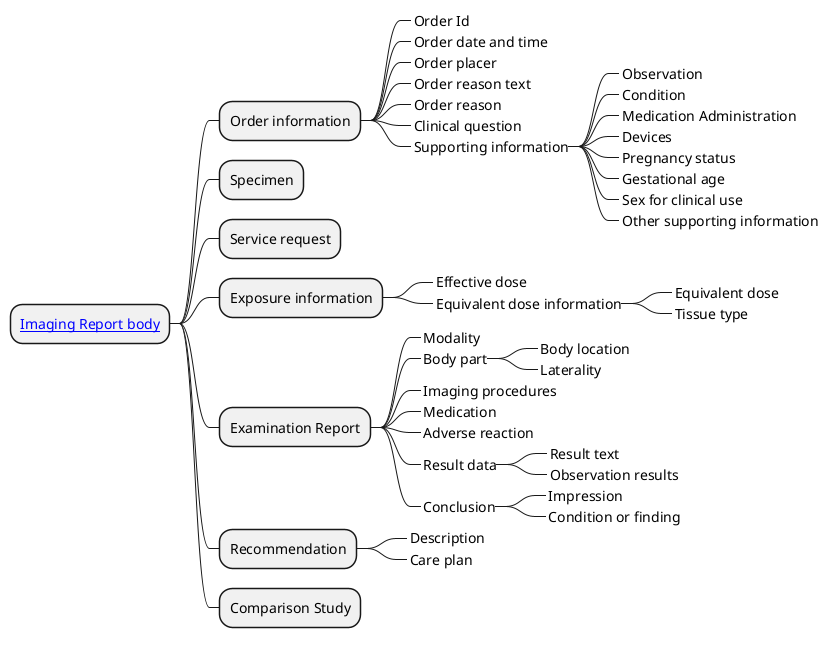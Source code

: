 @startmindmap
skinparam topurl StructureDefinition-

* [[EHDSImagingReportBody.html Imaging Report body]]
** Order information
***_ Order Id
***_ Order date and time
***_ Order placer
***_ Order reason text
***_ Order reason
***_ Clinical question
***_ Supporting information
****_ Observation
****_ Condition
****_ Medication Administration
****_ Devices
****_ Pregnancy status
****_ Gestational age
****_ Sex for clinical use
****_ Other supporting information
** Specimen
** Service request
** Exposure information
***_ Effective dose
***_ Equivalent dose information
****_ Equivalent dose
****_ Tissue type
** Examination Report
***_ Modality
***_ Body part
****_ Body location
****_ Laterality
***_ Imaging procedures
***_ Medication
***_ Adverse reaction
***_ Result data
****_ Result text
****_ Observation results
***_ Conclusion
****_ Impression
****_ Condition or finding
** Recommendation
***_ Description
***_ Care plan
** Comparison Study
@endmindmap